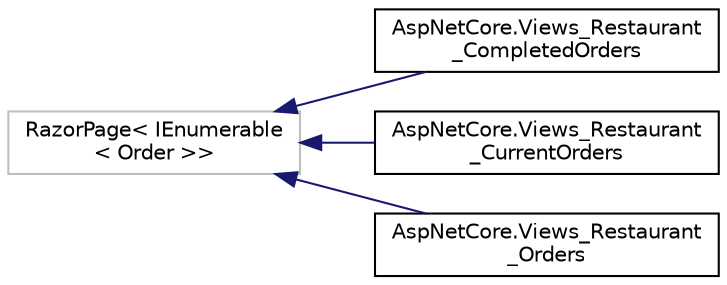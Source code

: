 digraph "Graphical Class Hierarchy"
{
 // LATEX_PDF_SIZE
  edge [fontname="Helvetica",fontsize="10",labelfontname="Helvetica",labelfontsize="10"];
  node [fontname="Helvetica",fontsize="10",shape=record];
  rankdir="LR";
  Node6 [label="RazorPage\< IEnumerable\l\< Order \>\>",height=0.2,width=0.4,color="grey75", fillcolor="white", style="filled",tooltip=" "];
  Node6 -> Node0 [dir="back",color="midnightblue",fontsize="10",style="solid",fontname="Helvetica"];
  Node0 [label="AspNetCore.Views_Restaurant\l_CompletedOrders",height=0.2,width=0.4,color="black", fillcolor="white", style="filled",URL="$class_asp_net_core_1_1_views___restaurant___completed_orders.html",tooltip=" "];
  Node6 -> Node8 [dir="back",color="midnightblue",fontsize="10",style="solid",fontname="Helvetica"];
  Node8 [label="AspNetCore.Views_Restaurant\l_CurrentOrders",height=0.2,width=0.4,color="black", fillcolor="white", style="filled",URL="$class_asp_net_core_1_1_views___restaurant___current_orders.html",tooltip=" "];
  Node6 -> Node9 [dir="back",color="midnightblue",fontsize="10",style="solid",fontname="Helvetica"];
  Node9 [label="AspNetCore.Views_Restaurant\l_Orders",height=0.2,width=0.4,color="black", fillcolor="white", style="filled",URL="$class_asp_net_core_1_1_views___restaurant___orders.html",tooltip=" "];
}
